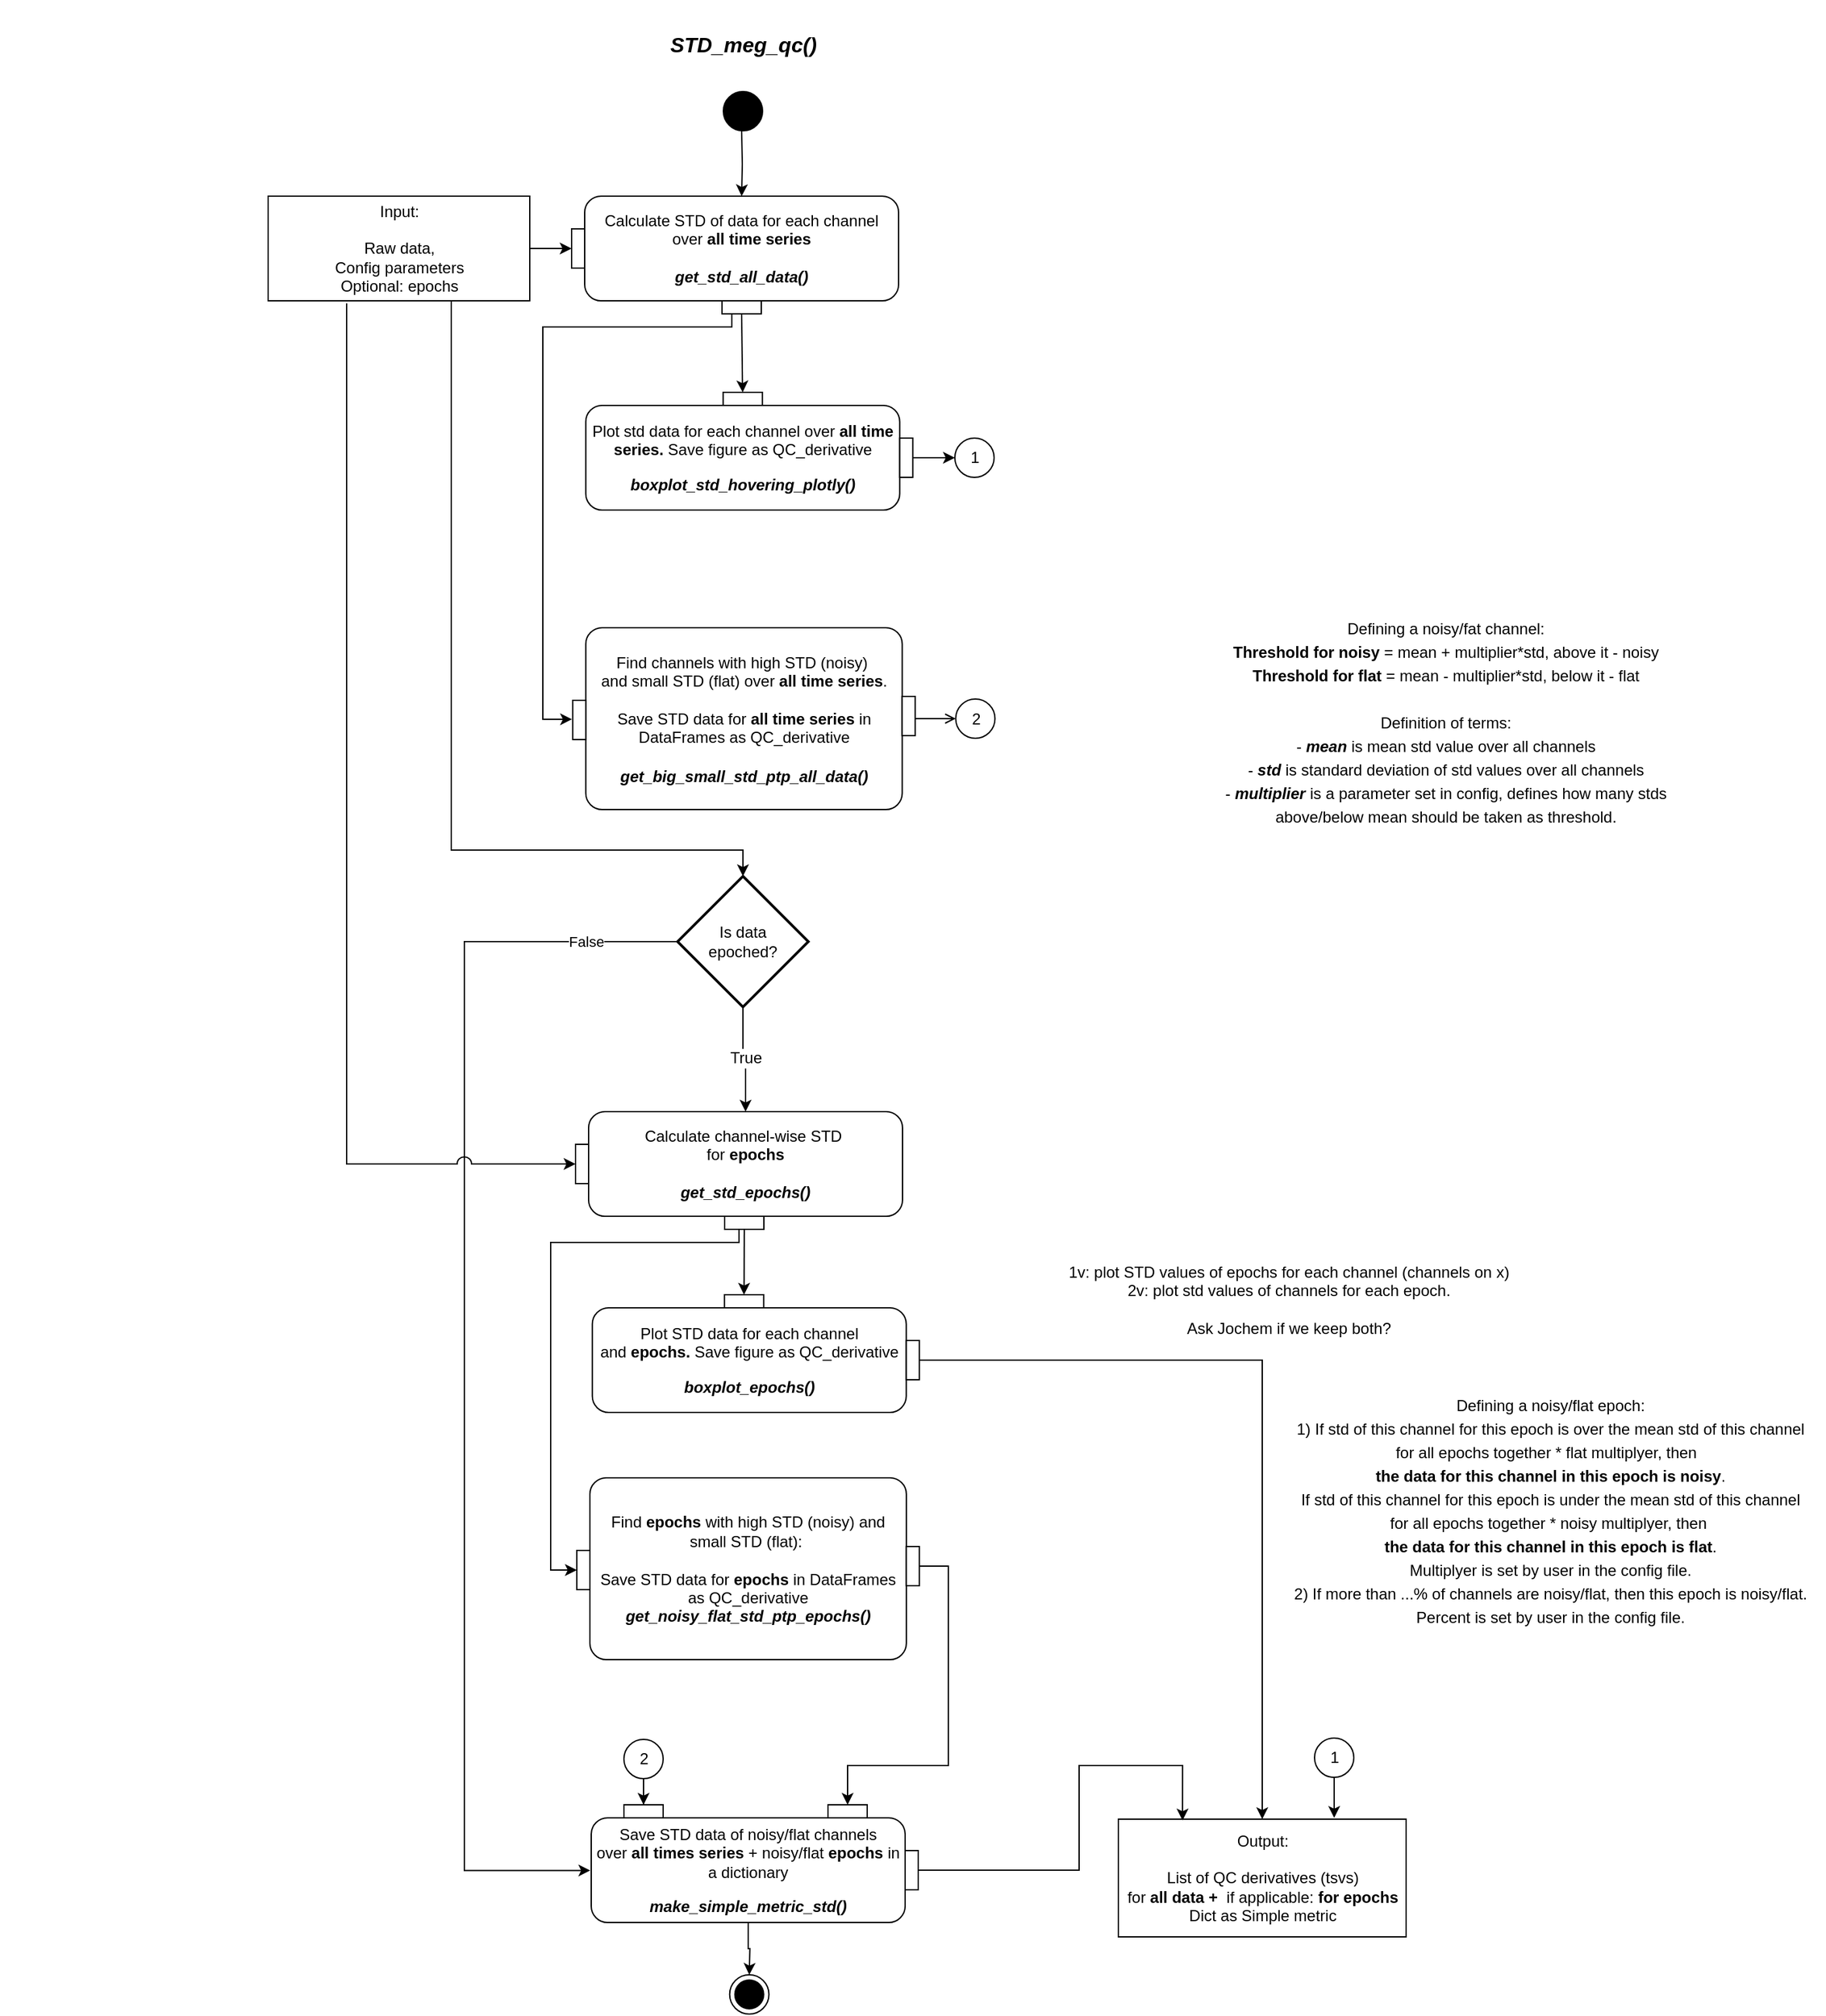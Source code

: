 <mxfile version="24.7.8">
  <diagram name="Page-1" id="929967ad-93f9-6ef4-fab6-5d389245f69c">
    <mxGraphModel dx="1272" dy="1299" grid="1" gridSize="10" guides="1" tooltips="1" connect="1" arrows="1" fold="1" page="0" pageScale="1.5" pageWidth="1169" pageHeight="826" background="none" math="0" shadow="0">
      <root>
        <mxCell id="0" style=";html=1;" />
        <mxCell id="1" style=";html=1;" parent="0" />
        <mxCell id="1672d66443f91eb5-23" value="&lt;font style=&quot;border-color: var(--border-color); font-size: 16px;&quot;&gt;&lt;i style=&quot;&quot;&gt;STD_meg_qc()&lt;/i&gt;&lt;br&gt;&lt;/font&gt;" style="text;strokeColor=none;fillColor=none;html=1;fontSize=28;fontStyle=1;verticalAlign=middle;align=center;fontFamily=Helvetica;" parent="1" vertex="1">
          <mxGeometry x="198" y="-270" width="1010" height="60" as="geometry" />
        </mxCell>
        <mxCell id="_AQNHTN7oGHshsWPynQ7-32" value="&lt;p style=&quot;line-height: 18px;&quot;&gt;&lt;br&gt;&lt;/p&gt;" style="text;html=1;align=center;verticalAlign=middle;resizable=0;points=[];autosize=1;strokeColor=none;fillColor=none;fontSize=18;fontFamily=Helvetica;" parent="1" vertex="1">
          <mxGeometry x="135" y="470" width="20" height="70" as="geometry" />
        </mxCell>
        <mxCell id="aMBQikMxI9hOsdB5_Ojq-27" value="False" style="edgeStyle=orthogonalEdgeStyle;rounded=0;orthogonalLoop=1;jettySize=auto;html=1;strokeColor=default;jumpStyle=arc;entryX=-0.003;entryY=0.503;entryDx=0;entryDy=0;entryPerimeter=0;exitX=0;exitY=0.5;exitDx=0;exitDy=0;exitPerimeter=0;" parent="1" source="7kQUwR05Db2AxijS4nxS-29" target="ryDxuC_csgY444cvxS1o-5" edge="1">
          <mxGeometry x="-0.857" relative="1" as="geometry">
            <mxPoint x="590" y="1260" as="targetPoint" />
            <Array as="points">
              <mxPoint x="490" y="450" />
              <mxPoint x="490" y="1160" />
            </Array>
            <mxPoint x="-1" as="offset" />
          </mxGeometry>
        </mxCell>
        <mxCell id="46vzF8AWeMYmQVMypL44-9" value="" style="edgeStyle=orthogonalEdgeStyle;rounded=0;orthogonalLoop=1;jettySize=auto;html=1;fontSize=12;" parent="1" source="7kQUwR05Db2AxijS4nxS-29" target="aMBQikMxI9hOsdB5_Ojq-44" edge="1">
          <mxGeometry relative="1" as="geometry" />
        </mxCell>
        <mxCell id="46vzF8AWeMYmQVMypL44-10" value="True" style="edgeLabel;html=1;align=center;verticalAlign=middle;resizable=0;points=[];fontSize=12;" parent="46vzF8AWeMYmQVMypL44-9" vertex="1" connectable="0">
          <mxGeometry x="0.008" y="1" relative="1" as="geometry">
            <mxPoint as="offset" />
          </mxGeometry>
        </mxCell>
        <mxCell id="7kQUwR05Db2AxijS4nxS-29" value="Is data&lt;br&gt;epoched?" style="strokeWidth=2;html=1;shape=mxgraph.flowchart.decision;whiteSpace=wrap;fontFamily=Helvetica;" parent="1" vertex="1">
          <mxGeometry x="653" y="400" width="100" height="100" as="geometry" />
        </mxCell>
        <mxCell id="aMBQikMxI9hOsdB5_Ojq-9" value="" style="edgeStyle=orthogonalEdgeStyle;rounded=0;orthogonalLoop=1;jettySize=auto;html=1;" parent="1" target="aMBQikMxI9hOsdB5_Ojq-4" edge="1">
          <mxGeometry relative="1" as="geometry">
            <mxPoint x="702" y="-170" as="sourcePoint" />
          </mxGeometry>
        </mxCell>
        <mxCell id="aMBQikMxI9hOsdB5_Ojq-7" value="" style="edgeStyle=orthogonalEdgeStyle;rounded=0;orthogonalLoop=1;jettySize=auto;html=1;" parent="1" source="aMBQikMxI9hOsdB5_Ojq-2" target="aMBQikMxI9hOsdB5_Ojq-6" edge="1">
          <mxGeometry relative="1" as="geometry" />
        </mxCell>
        <mxCell id="aMBQikMxI9hOsdB5_Ojq-47" style="edgeStyle=orthogonalEdgeStyle;rounded=0;orthogonalLoop=1;jettySize=auto;html=1;entryX=0;entryY=0.5;entryDx=0;entryDy=0;jumpStyle=arc;jumpSize=11;exitX=0.3;exitY=1.025;exitDx=0;exitDy=0;exitPerimeter=0;" parent="1" source="aMBQikMxI9hOsdB5_Ojq-2" target="aMBQikMxI9hOsdB5_Ojq-45" edge="1">
          <mxGeometry relative="1" as="geometry">
            <mxPoint x="480" y="580" as="targetPoint" />
            <Array as="points">
              <mxPoint x="400" y="620" />
            </Array>
          </mxGeometry>
        </mxCell>
        <mxCell id="1AtDzPKfntDqfuypfexZ-1" style="edgeStyle=orthogonalEdgeStyle;rounded=0;orthogonalLoop=1;jettySize=auto;html=1;exitX=0.75;exitY=1;exitDx=0;exitDy=0;entryX=0.5;entryY=0;entryDx=0;entryDy=0;entryPerimeter=0;" parent="1" source="aMBQikMxI9hOsdB5_Ojq-2" target="7kQUwR05Db2AxijS4nxS-29" edge="1">
          <mxGeometry relative="1" as="geometry">
            <mxPoint x="500" y="170" as="targetPoint" />
            <Array as="points">
              <mxPoint x="480" y="-40" />
              <mxPoint x="480" y="380" />
              <mxPoint x="703" y="380" />
            </Array>
          </mxGeometry>
        </mxCell>
        <mxCell id="aMBQikMxI9hOsdB5_Ojq-2" value="Input:&lt;br&gt;&lt;br&gt;Raw data,&lt;br&gt;Config parameters&lt;br&gt;Optional: epochs" style="html=1;" parent="1" vertex="1">
          <mxGeometry x="340" y="-120" width="200" height="80" as="geometry" />
        </mxCell>
        <mxCell id="aMBQikMxI9hOsdB5_Ojq-3" value="" style="group" parent="1" vertex="1" connectable="0">
          <mxGeometry x="572" y="-120" width="250" height="90" as="geometry" />
        </mxCell>
        <mxCell id="aMBQikMxI9hOsdB5_Ojq-4" value="&lt;div style=&quot;border-color: var(--border-color);&quot;&gt;&lt;div style=&quot;border-color: var(--border-color);&quot;&gt;Calculate STD&amp;nbsp;of data for each channel over&amp;nbsp;&lt;b style=&quot;border-color: var(--border-color);&quot;&gt;all time series&lt;/b&gt;&lt;br style=&quot;border-color: var(--border-color);&quot;&gt;&lt;/div&gt;&lt;div style=&quot;border-color: var(--border-color);&quot;&gt;&lt;b style=&quot;border-color: var(--border-color);&quot;&gt;&lt;br style=&quot;border-color: var(--border-color);&quot;&gt;&lt;/b&gt;&lt;/div&gt;&lt;div style=&quot;border-color: var(--border-color);&quot;&gt;&lt;b style=&quot;border-color: var(--border-color);&quot;&gt;&lt;i style=&quot;border-color: var(--border-color);&quot;&gt;get_std_all_data()&lt;/i&gt;&lt;/b&gt;&lt;/div&gt;&lt;/div&gt;" style="html=1;align=center;verticalAlign=middle;rounded=1;absoluteArcSize=1;arcSize=25;dashed=0;fontFamily=Helvetica;fontSize=12;whiteSpace=wrap;container=0;noLabel=0;imageAlign=center;" parent="aMBQikMxI9hOsdB5_Ojq-3" vertex="1">
          <mxGeometry x="10" width="240" height="80" as="geometry" />
        </mxCell>
        <mxCell id="aMBQikMxI9hOsdB5_Ojq-5" value="pinOut 2" style="fontStyle=0;labelPosition=center;verticalLabelPosition=bottom;align=center;verticalAlign=top;spacingLeft=2;fontFamily=Helvetica;fontSize=12;resizable=0;container=0;noLabel=1;" parent="aMBQikMxI9hOsdB5_Ojq-3" vertex="1">
          <mxGeometry x="115" y="80" width="30" height="10" as="geometry" />
        </mxCell>
        <mxCell id="aMBQikMxI9hOsdB5_Ojq-6" value="pinIn 2" style="fontStyle=0;labelPosition=left;verticalLabelPosition=middle;align=right;verticalAlign=middle;spacingLeft=2;fontFamily=Helvetica;fontSize=12;flipH=0;resizable=0;container=0;noLabel=1;" parent="aMBQikMxI9hOsdB5_Ojq-3" vertex="1">
          <mxGeometry y="25" width="10" height="30" as="geometry" />
        </mxCell>
        <mxCell id="aMBQikMxI9hOsdB5_Ojq-21" value="" style="group;flipH=1;" parent="1" vertex="1" connectable="0">
          <mxGeometry x="582.84" y="30" width="250" height="90" as="geometry" />
        </mxCell>
        <mxCell id="aMBQikMxI9hOsdB5_Ojq-22" value="&lt;p style=&quot;border-color: var(--border-color);&quot;&gt;Plot std data for each channel over&amp;nbsp;&lt;b style=&quot;border-color: var(--border-color);&quot;&gt;all time series.&amp;nbsp;&lt;/b&gt;Save figure as QC_derivative&lt;/p&gt;&lt;p style=&quot;border-color: var(--border-color);&quot;&gt;&lt;i style=&quot;border-color: var(--border-color);&quot;&gt;&lt;b style=&quot;border-color: var(--border-color);&quot;&gt;boxplot_std_hovering_plotly()&lt;/b&gt;&lt;/i&gt;&lt;br&gt;&lt;/p&gt;" style="html=1;align=center;verticalAlign=middle;rounded=1;absoluteArcSize=1;arcSize=25;dashed=0;fontFamily=Helvetica;fontSize=12;whiteSpace=wrap;container=0;noLabel=0;imageAlign=center;" parent="aMBQikMxI9hOsdB5_Ojq-21" vertex="1">
          <mxGeometry y="10" width="240" height="80" as="geometry" />
        </mxCell>
        <mxCell id="aMBQikMxI9hOsdB5_Ojq-23" value="pinIn 2" style="fontStyle=0;labelPosition=left;verticalLabelPosition=middle;align=right;verticalAlign=middle;spacingLeft=2;fontFamily=Helvetica;fontSize=12;flipH=0;resizable=0;container=0;noLabel=1;" parent="aMBQikMxI9hOsdB5_Ojq-21" vertex="1">
          <mxGeometry x="240" y="35" width="10" height="30" as="geometry" />
        </mxCell>
        <mxCell id="aMBQikMxI9hOsdB5_Ojq-24" value="pinIn 1" style="fontStyle=0;labelPosition=center;verticalLabelPosition=top;align=center;verticalAlign=bottom;spacingLeft=2;fontFamily=Helvetica;fontSize=12;resizable=0;container=0;noLabel=1;" parent="aMBQikMxI9hOsdB5_Ojq-21" vertex="1">
          <mxGeometry x="105" width="30" height="10" as="geometry" />
        </mxCell>
        <mxCell id="aMBQikMxI9hOsdB5_Ojq-43" value="" style="group;flipV=1;whiteSpace=wrap;" parent="1" vertex="1" connectable="0">
          <mxGeometry x="575" y="580" width="278.84" height="109" as="geometry" />
        </mxCell>
        <mxCell id="aMBQikMxI9hOsdB5_Ojq-44" value="&lt;span style=&quot;border-color: var(--border-color); background-color: initial;&quot;&gt;Calculate&lt;/span&gt;&lt;b style=&quot;border-color: var(--border-color); background-color: initial;&quot;&gt;&amp;nbsp;&lt;/b&gt;&lt;span style=&quot;border-color: var(--border-color); background-color: initial;&quot;&gt;channel-wise&lt;/span&gt;&lt;b style=&quot;border-color: var(--border-color); background-color: initial;&quot;&gt;&amp;nbsp;&lt;/b&gt;&lt;span style=&quot;border-color: var(--border-color); background-color: initial;&quot;&gt;STD&amp;nbsp;&lt;/span&gt;&lt;span style=&quot;border-color: var(--border-color); background-color: initial;&quot;&gt;&lt;span style=&quot;font-weight: 400; border-color: var(--border-color); background-color: initial;&quot;&gt;&lt;br&gt;&lt;/span&gt;&lt;span style=&quot;border-color: var(--border-color); background-color: initial;&quot;&gt;for&lt;/span&gt;&lt;b style=&quot;font-weight: bold; border-color: var(--border-color); background-color: initial;&quot;&gt;&amp;nbsp;epochs&lt;br&gt;&lt;br style=&quot;border-color: var(--border-color);&quot;&gt;&lt;i style=&quot;border-color: var(--border-color);&quot;&gt;get_std_epochs()&lt;/i&gt;&lt;/b&gt;&lt;br&gt;&lt;/span&gt;" style="html=1;align=center;verticalAlign=middle;rounded=1;absoluteArcSize=1;arcSize=25;dashed=0;fontFamily=Helvetica;fontSize=12;whiteSpace=wrap;container=0;noLabel=0;imageAlign=center;" parent="aMBQikMxI9hOsdB5_Ojq-43" vertex="1">
          <mxGeometry x="10" width="240" height="80" as="geometry" />
        </mxCell>
        <mxCell id="aMBQikMxI9hOsdB5_Ojq-45" value="pinIn 2" style="fontStyle=0;labelPosition=left;verticalLabelPosition=middle;align=right;verticalAlign=middle;spacingLeft=2;fontFamily=Helvetica;fontSize=12;flipH=0;resizable=0;container=0;noLabel=1;" parent="aMBQikMxI9hOsdB5_Ojq-43" vertex="1">
          <mxGeometry y="25" width="10" height="30" as="geometry" />
        </mxCell>
        <mxCell id="ryDxuC_csgY444cvxS1o-98" style="edgeStyle=orthogonalEdgeStyle;rounded=0;jumpStyle=arc;jumpSize=11;orthogonalLoop=1;jettySize=auto;html=1;entryX=0;entryY=0.5;entryDx=0;entryDy=0;strokeColor=default;endSize=6;exitX=0.25;exitY=1;exitDx=0;exitDy=0;" parent="aMBQikMxI9hOsdB5_Ojq-43" source="ryDxuC_csgY444cvxS1o-49" target="ryDxuC_csgY444cvxS1o-94" edge="1">
          <mxGeometry relative="1" as="geometry">
            <Array as="points">
              <mxPoint x="125" y="90" />
              <mxPoint x="125" y="100" />
              <mxPoint x="-19" y="100" />
              <mxPoint x="-19" y="351" />
            </Array>
          </mxGeometry>
        </mxCell>
        <mxCell id="ryDxuC_csgY444cvxS1o-49" value="pinIn 1" style="fontStyle=0;labelPosition=center;verticalLabelPosition=top;align=center;verticalAlign=bottom;spacingLeft=2;fontFamily=Helvetica;fontSize=12;resizable=0;container=0;noLabel=1;" parent="aMBQikMxI9hOsdB5_Ojq-43" vertex="1">
          <mxGeometry x="114" y="80" width="30" height="10" as="geometry" />
        </mxCell>
        <mxCell id="ryDxuC_csgY444cvxS1o-91" value="" style="group" parent="aMBQikMxI9hOsdB5_Ojq-43" vertex="1" connectable="0">
          <mxGeometry x="11" y="270" width="251.84" height="159" as="geometry" />
        </mxCell>
        <mxCell id="ryDxuC_csgY444cvxS1o-92" value="&lt;div style=&quot;border-color: var(--border-color);&quot;&gt;&lt;div style=&quot;border-color: var(--border-color);&quot;&gt;&lt;div style=&quot;border-color: var(--border-color);&quot;&gt;&lt;font style=&quot;border-color: var(--border-color);&quot;&gt;Find&amp;nbsp;&lt;b style=&quot;border-color: var(--border-color);&quot;&gt;epochs&lt;/b&gt;&amp;nbsp;with high STD (noisy)&amp;nbsp;and small STD (flat):&amp;nbsp;&lt;br style=&quot;border-color: var(--border-color);&quot;&gt;&lt;br&gt;&lt;/font&gt;&lt;/div&gt;&lt;div style=&quot;border-color: var(--border-color);&quot;&gt;&lt;font style=&quot;border-color: var(--border-color);&quot;&gt;Save STD data for&amp;nbsp;&lt;b style=&quot;border-color: var(--border-color);&quot;&gt;epochs&lt;/b&gt;&amp;nbsp;in DataFrames as QC_derivative&lt;/font&gt;&lt;/div&gt;&lt;div style=&quot;border-color: var(--border-color);&quot;&gt;&lt;font style=&quot;border-color: var(--border-color);&quot;&gt;&lt;b style=&quot;border-color: var(--border-color);&quot;&gt;&lt;i style=&quot;border-color: var(--border-color);&quot;&gt;get_noisy_flat_std_ptp_epochs()&lt;/i&gt;&lt;/b&gt;&lt;/font&gt;&lt;/div&gt;&lt;/div&gt;&lt;/div&gt;" style="html=1;align=center;verticalAlign=middle;rounded=1;absoluteArcSize=1;arcSize=25;dashed=0;fontFamily=Helvetica;fontSize=12;whiteSpace=wrap;container=0;noLabel=0;imageAlign=center;" parent="ryDxuC_csgY444cvxS1o-91" vertex="1">
          <mxGeometry y="10" width="241.92" height="139" as="geometry" />
        </mxCell>
        <mxCell id="ryDxuC_csgY444cvxS1o-93" value="pinOut 1" style="fontStyle=0;labelPosition=right;verticalLabelPosition=middle;align=left;verticalAlign=middle;spacingLeft=2;fontFamily=Helvetica;fontSize=12;resizable=0;container=0;noLabel=1;" parent="ryDxuC_csgY444cvxS1o-91" vertex="1">
          <mxGeometry x="241.84" y="62.5" width="10" height="30" as="geometry" />
        </mxCell>
        <mxCell id="ryDxuC_csgY444cvxS1o-94" value="pinOut 1" style="fontStyle=0;labelPosition=right;verticalLabelPosition=middle;align=left;verticalAlign=middle;spacingLeft=2;fontFamily=Helvetica;fontSize=12;resizable=0;container=0;noLabel=1;" parent="ryDxuC_csgY444cvxS1o-91" vertex="1">
          <mxGeometry x="-10.0" y="65.5" width="10" height="30" as="geometry" />
        </mxCell>
        <mxCell id="aMBQikMxI9hOsdB5_Ojq-82" value="Output:&lt;br&gt;&lt;br&gt;List of QC derivatives (tsvs) &lt;br&gt;for &lt;b&gt;all data +&amp;nbsp; &lt;/b&gt;if applicable:&lt;b&gt; for epochs&lt;/b&gt;&lt;br&gt;Dict as Simple metric" style="html=1;dashed=0;fontFamily=Helvetica;fontSize=12;fontColor=rgb(0, 0, 0);align=center;strokeColor=rgb(0, 0, 0);fillColor=rgb(255, 255, 255);" parent="1" vertex="1">
          <mxGeometry x="990" y="1121" width="220" height="90" as="geometry" />
        </mxCell>
        <mxCell id="ryDxuC_csgY444cvxS1o-4" value="" style="group" parent="1" vertex="1" connectable="0">
          <mxGeometry x="577" y="1110.0" width="260" height="100" as="geometry" />
        </mxCell>
        <mxCell id="ryDxuC_csgY444cvxS1o-5" value="&lt;p style=&quot;border-color: var(--border-color);&quot;&gt;&lt;font style=&quot;border-color: var(--border-color);&quot;&gt;Save STD data of noisy/flat channels over&amp;nbsp;&lt;b style=&quot;border-color: var(--border-color);&quot;&gt;all times series&lt;/b&gt;&amp;nbsp;+&amp;nbsp;&lt;/font&gt;noisy/flat&amp;nbsp;&lt;b style=&quot;border-color: var(--border-color);&quot;&gt;epochs&lt;/b&gt;&amp;nbsp;in a dictionary&lt;br style=&quot;border-color: var(--border-color);&quot;&gt;&lt;/p&gt;&lt;p style=&quot;border-color: var(--border-color);&quot;&gt;&lt;b style=&quot;border-color: var(--border-color);&quot;&gt;&lt;i style=&quot;border-color: var(--border-color);&quot;&gt;make_simple_metric_std()&lt;/i&gt;&lt;/b&gt;&lt;/p&gt;" style="html=1;align=center;verticalAlign=middle;rounded=1;absoluteArcSize=1;arcSize=25;dashed=0;fontFamily=Helvetica;fontSize=12;whiteSpace=wrap;container=0;noLabel=0;imageAlign=center;" parent="ryDxuC_csgY444cvxS1o-4" vertex="1">
          <mxGeometry x="10" y="10" width="240" height="80" as="geometry" />
        </mxCell>
        <mxCell id="ryDxuC_csgY444cvxS1o-7" value="pinOut 1" style="fontStyle=0;labelPosition=right;verticalLabelPosition=middle;align=left;verticalAlign=middle;spacingLeft=2;fontFamily=Helvetica;fontSize=12;resizable=0;container=0;noLabel=1;" parent="ryDxuC_csgY444cvxS1o-4" vertex="1">
          <mxGeometry x="250" y="35" width="10" height="30" as="geometry" />
        </mxCell>
        <mxCell id="ryDxuC_csgY444cvxS1o-9" value="pinIn 1" style="fontStyle=0;labelPosition=center;verticalLabelPosition=top;align=center;verticalAlign=bottom;spacingLeft=2;fontFamily=Helvetica;fontSize=12;resizable=0;container=0;noLabel=1;" parent="ryDxuC_csgY444cvxS1o-4" vertex="1">
          <mxGeometry x="35" width="30" height="10" as="geometry" />
        </mxCell>
        <mxCell id="ryDxuC_csgY444cvxS1o-11" value="pinIn 1" style="fontStyle=0;labelPosition=center;verticalLabelPosition=top;align=center;verticalAlign=bottom;spacingLeft=2;fontFamily=Helvetica;fontSize=12;resizable=0;container=0;noLabel=1;" parent="ryDxuC_csgY444cvxS1o-4" vertex="1">
          <mxGeometry x="191" width="30" height="10" as="geometry" />
        </mxCell>
        <mxCell id="ryDxuC_csgY444cvxS1o-17" value="" style="edgeStyle=orthogonalEdgeStyle;rounded=0;orthogonalLoop=1;jettySize=auto;html=1;" parent="1" source="ryDxuC_csgY444cvxS1o-5" edge="1">
          <mxGeometry relative="1" as="geometry">
            <mxPoint x="707.84" y="1240" as="targetPoint" />
          </mxGeometry>
        </mxCell>
        <mxCell id="ryDxuC_csgY444cvxS1o-45" value="" style="group" parent="1" vertex="1" connectable="0">
          <mxGeometry x="582.84" y="200" width="251.84" height="159" as="geometry" />
        </mxCell>
        <mxCell id="aMBQikMxI9hOsdB5_Ojq-66" value="&lt;div style=&quot;border-color: var(--border-color);&quot;&gt;&lt;div style=&quot;border-color: var(--border-color);&quot;&gt;&lt;font style=&quot;border-color: var(--border-color);&quot;&gt;Find channels with high STD (noisy)&amp;nbsp;&lt;/font&gt;&lt;/div&gt;&lt;div style=&quot;border-color: var(--border-color);&quot;&gt;&lt;font style=&quot;border-color: var(--border-color);&quot;&gt;and small STD (flat) over &lt;b&gt;all time series&lt;/b&gt;.&lt;/font&gt;&lt;/div&gt;&lt;div style=&quot;border-color: var(--border-color);&quot;&gt;&lt;font style=&quot;border-color: var(--border-color);&quot;&gt;&lt;br style=&quot;border-color: var(--border-color);&quot;&gt;&lt;/font&gt;&lt;/div&gt;&lt;div style=&quot;border-color: var(--border-color);&quot;&gt;&lt;font style=&quot;border-color: var(--border-color);&quot;&gt;Save STD data for&amp;nbsp;&lt;b style=&quot;border-color: var(--border-color);&quot;&gt;all time series&lt;/b&gt;&amp;nbsp;in DataFrames as QC_derivative&lt;/font&gt;&lt;/div&gt;&lt;b style=&quot;border-color: var(--border-color);&quot;&gt;&lt;i style=&quot;border-color: var(--border-color);&quot;&gt;&lt;font style=&quot;border-color: var(--border-color);&quot; face=&quot;Courier New&quot;&gt;&lt;br style=&quot;border-color: var(--border-color);&quot;&gt;&lt;/font&gt;get_big_small_std_ptp_all_data()&lt;/i&gt;&lt;/b&gt;&lt;br&gt;&lt;/div&gt;" style="html=1;align=center;verticalAlign=middle;rounded=1;absoluteArcSize=1;arcSize=25;dashed=0;fontFamily=Helvetica;fontSize=12;whiteSpace=wrap;container=0;noLabel=0;imageAlign=center;" parent="ryDxuC_csgY444cvxS1o-45" vertex="1">
          <mxGeometry y="10" width="241.92" height="139" as="geometry" />
        </mxCell>
        <mxCell id="aMBQikMxI9hOsdB5_Ojq-68" value="pinOut 1" style="fontStyle=0;labelPosition=right;verticalLabelPosition=middle;align=left;verticalAlign=middle;spacingLeft=2;fontFamily=Helvetica;fontSize=12;resizable=0;container=0;noLabel=1;" parent="ryDxuC_csgY444cvxS1o-45" vertex="1">
          <mxGeometry x="241.84" y="62.5" width="10" height="30" as="geometry" />
        </mxCell>
        <mxCell id="ryDxuC_csgY444cvxS1o-67" value="pinOut 1" style="fontStyle=0;labelPosition=right;verticalLabelPosition=middle;align=left;verticalAlign=middle;spacingLeft=2;fontFamily=Helvetica;fontSize=12;resizable=0;container=0;noLabel=1;" parent="ryDxuC_csgY444cvxS1o-45" vertex="1">
          <mxGeometry x="-10.0" y="65.5" width="10" height="30" as="geometry" />
        </mxCell>
        <mxCell id="ryDxuC_csgY444cvxS1o-52" value="" style="group" parent="1" vertex="1" connectable="0">
          <mxGeometry x="577.84" y="720" width="260" height="90" as="geometry" />
        </mxCell>
        <mxCell id="ryDxuC_csgY444cvxS1o-53" value="&lt;p style=&quot;border-color: var(--border-color);&quot;&gt;Plot STD data for each channel and&lt;b style=&quot;border-color: var(--border-color);&quot;&gt;&amp;nbsp;epochs.&amp;nbsp;&lt;/b&gt;Save figure as QC_derivative&lt;/p&gt;&lt;p style=&quot;border-color: var(--border-color);&quot;&gt;&lt;b style=&quot;border-color: var(--border-color);&quot;&gt;&lt;i style=&quot;border-color: var(--border-color);&quot;&gt;boxplot_epochs()&lt;/i&gt;&lt;/b&gt;&lt;/p&gt;" style="html=1;align=center;verticalAlign=middle;rounded=1;absoluteArcSize=1;arcSize=25;dashed=0;fontFamily=Helvetica;fontSize=12;whiteSpace=wrap;container=0;noLabel=0;imageAlign=center;" parent="ryDxuC_csgY444cvxS1o-52" vertex="1">
          <mxGeometry x="10" y="10" width="240" height="80" as="geometry" />
        </mxCell>
        <mxCell id="ryDxuC_csgY444cvxS1o-54" value="pinOut 1" style="fontStyle=0;labelPosition=right;verticalLabelPosition=middle;align=left;verticalAlign=middle;spacingLeft=2;fontFamily=Helvetica;fontSize=12;resizable=0;container=0;noLabel=1;" parent="ryDxuC_csgY444cvxS1o-52" vertex="1">
          <mxGeometry x="250" y="35" width="10" height="30" as="geometry" />
        </mxCell>
        <mxCell id="ryDxuC_csgY444cvxS1o-88" value="pinIn 1" style="fontStyle=0;labelPosition=center;verticalLabelPosition=top;align=center;verticalAlign=bottom;spacingLeft=2;fontFamily=Helvetica;fontSize=12;resizable=0;container=0;noLabel=1;" parent="ryDxuC_csgY444cvxS1o-52" vertex="1">
          <mxGeometry x="111" width="30" height="10" as="geometry" />
        </mxCell>
        <mxCell id="ryDxuC_csgY444cvxS1o-62" value="" style="edgeStyle=orthogonalEdgeStyle;rounded=0;jumpStyle=arc;jumpSize=11;orthogonalLoop=1;jettySize=auto;html=1;strokeColor=default;endSize=6;" parent="1" source="aMBQikMxI9hOsdB5_Ojq-5" target="aMBQikMxI9hOsdB5_Ojq-24" edge="1">
          <mxGeometry relative="1" as="geometry" />
        </mxCell>
        <mxCell id="ryDxuC_csgY444cvxS1o-63" style="edgeStyle=orthogonalEdgeStyle;rounded=0;jumpStyle=arc;jumpSize=11;orthogonalLoop=1;jettySize=auto;html=1;strokeColor=default;endSize=6;exitX=0.25;exitY=1;exitDx=0;exitDy=0;entryX=-0.053;entryY=0.483;entryDx=0;entryDy=0;entryPerimeter=0;" parent="1" source="aMBQikMxI9hOsdB5_Ojq-5" target="ryDxuC_csgY444cvxS1o-67" edge="1">
          <mxGeometry relative="1" as="geometry">
            <mxPoint x="570" y="270" as="targetPoint" />
            <Array as="points">
              <mxPoint x="695" y="-20" />
              <mxPoint x="550" y="-20" />
              <mxPoint x="550" y="280" />
            </Array>
          </mxGeometry>
        </mxCell>
        <mxCell id="ryDxuC_csgY444cvxS1o-70" value="2" style="ellipse;html=1;" parent="1" vertex="1">
          <mxGeometry x="865.68" y="264.5" width="30" height="30" as="geometry" />
        </mxCell>
        <mxCell id="ryDxuC_csgY444cvxS1o-71" value="" style="endArrow=open;html=1;rounded=0;align=center;verticalAlign=top;endFill=0;labelBackgroundColor=none;endSize=6;strokeColor=default;jumpStyle=arc;jumpSize=11;" parent="1" target="ryDxuC_csgY444cvxS1o-70" edge="1">
          <mxGeometry relative="1" as="geometry">
            <mxPoint x="834.68" y="279.5" as="sourcePoint" />
          </mxGeometry>
        </mxCell>
        <mxCell id="ryDxuC_csgY444cvxS1o-72" value="1" style="ellipse;html=1;" parent="1" vertex="1">
          <mxGeometry x="865" y="65" width="30" height="30" as="geometry" />
        </mxCell>
        <mxCell id="ryDxuC_csgY444cvxS1o-73" value="" style="edgeStyle=orthogonalEdgeStyle;rounded=0;jumpStyle=arc;jumpSize=11;orthogonalLoop=1;jettySize=auto;html=1;strokeColor=default;endSize=6;" parent="1" source="aMBQikMxI9hOsdB5_Ojq-23" target="ryDxuC_csgY444cvxS1o-72" edge="1">
          <mxGeometry relative="1" as="geometry" />
        </mxCell>
        <mxCell id="ryDxuC_csgY444cvxS1o-103" style="edgeStyle=orthogonalEdgeStyle;rounded=0;jumpStyle=arc;jumpSize=11;orthogonalLoop=1;jettySize=auto;html=1;entryX=0.5;entryY=0;entryDx=0;entryDy=0;strokeColor=default;endSize=6;" parent="1" source="ryDxuC_csgY444cvxS1o-77" target="ryDxuC_csgY444cvxS1o-9" edge="1">
          <mxGeometry relative="1" as="geometry" />
        </mxCell>
        <mxCell id="ryDxuC_csgY444cvxS1o-77" value="2" style="ellipse;html=1;" parent="1" vertex="1">
          <mxGeometry x="612" y="1060" width="30" height="30" as="geometry" />
        </mxCell>
        <mxCell id="ryDxuC_csgY444cvxS1o-97" value="" style="edgeStyle=orthogonalEdgeStyle;rounded=0;jumpStyle=arc;jumpSize=11;orthogonalLoop=1;jettySize=auto;html=1;strokeColor=default;endSize=6;" parent="1" source="ryDxuC_csgY444cvxS1o-49" target="ryDxuC_csgY444cvxS1o-88" edge="1">
          <mxGeometry relative="1" as="geometry" />
        </mxCell>
        <mxCell id="ryDxuC_csgY444cvxS1o-114" style="edgeStyle=orthogonalEdgeStyle;rounded=0;jumpStyle=arc;jumpSize=11;orthogonalLoop=1;jettySize=auto;html=1;strokeColor=default;endSize=6;" parent="1" source="ryDxuC_csgY444cvxS1o-108" edge="1">
          <mxGeometry relative="1" as="geometry">
            <mxPoint x="1155" y="1120" as="targetPoint" />
          </mxGeometry>
        </mxCell>
        <mxCell id="ryDxuC_csgY444cvxS1o-108" value="1" style="ellipse;html=1;" parent="1" vertex="1">
          <mxGeometry x="1140" y="1059" width="30" height="30" as="geometry" />
        </mxCell>
        <mxCell id="1AtDzPKfntDqfuypfexZ-2" style="edgeStyle=orthogonalEdgeStyle;rounded=0;orthogonalLoop=1;jettySize=auto;html=1;entryX=0.5;entryY=0;entryDx=0;entryDy=0;" parent="1" source="ryDxuC_csgY444cvxS1o-93" target="ryDxuC_csgY444cvxS1o-11" edge="1">
          <mxGeometry relative="1" as="geometry">
            <Array as="points">
              <mxPoint x="860" y="928" />
              <mxPoint x="860" y="1080" />
              <mxPoint x="783" y="1080" />
            </Array>
          </mxGeometry>
        </mxCell>
        <mxCell id="1AtDzPKfntDqfuypfexZ-3" style="edgeStyle=orthogonalEdgeStyle;rounded=0;orthogonalLoop=1;jettySize=auto;html=1;entryX=0.223;entryY=0.011;entryDx=0;entryDy=0;entryPerimeter=0;" parent="1" source="ryDxuC_csgY444cvxS1o-7" target="aMBQikMxI9hOsdB5_Ojq-82" edge="1">
          <mxGeometry relative="1" as="geometry">
            <Array as="points">
              <mxPoint x="960" y="1160" />
              <mxPoint x="960" y="1080" />
              <mxPoint x="1039" y="1080" />
            </Array>
          </mxGeometry>
        </mxCell>
        <mxCell id="1AtDzPKfntDqfuypfexZ-4" style="edgeStyle=orthogonalEdgeStyle;rounded=0;orthogonalLoop=1;jettySize=auto;html=1;" parent="1" source="ryDxuC_csgY444cvxS1o-54" target="aMBQikMxI9hOsdB5_Ojq-82" edge="1">
          <mxGeometry relative="1" as="geometry" />
        </mxCell>
        <mxCell id="a6xhGmGbr4ltdyGXMzYR-1" value="&lt;div style=&quot;background-color: rgb(255, 255, 255); font-size: 12px; line-height: 18px;&quot;&gt;&lt;div style=&quot;&quot;&gt;Defining a noisy/fat channel:&lt;/div&gt;&lt;div style=&quot;&quot;&gt;&lt;b&gt;Threshold for noisy&lt;/b&gt; = mean + multiplier*std, above it - noisy&lt;/div&gt;&lt;div style=&quot;border-color: var(--border-color);&quot;&gt;&lt;b style=&quot;border-color: var(--border-color);&quot;&gt;Threshold for flat&lt;/b&gt;&amp;nbsp;= mean - multiplier*std, below it - flat&lt;/div&gt;&lt;div style=&quot;&quot;&gt;&lt;br&gt;&lt;/div&gt;&lt;div style=&quot;&quot;&gt;Definition of terms:&lt;/div&gt;&lt;div style=&quot;&quot;&gt;&lt;span style=&quot;font-weight: normal;&quot;&gt;    - &lt;/span&gt;&lt;b&gt;&lt;i&gt;mean &lt;/i&gt;&lt;/b&gt;is mean std value over all channels&lt;/div&gt;&lt;div style=&quot;&quot;&gt;&lt;span style=&quot;font-weight: normal;&quot;&gt;    -&lt;/span&gt;&lt;b&gt;&lt;i&gt; std&lt;/i&gt;&lt;/b&gt; is standard deviation of std values over all channels&lt;/div&gt;&lt;div style=&quot;&quot;&gt;&lt;span style=&quot;font-weight: normal;&quot;&gt;    - &lt;/span&gt;&lt;b&gt;&lt;i&gt;multiplier&lt;/i&gt;&lt;/b&gt; is a parameter set in config, defines how many stds &lt;br&gt;above/below mean should be taken as threshold.&lt;/div&gt;&lt;div style=&quot;font-weight: normal;&quot;&gt;    &lt;/div&gt;&lt;div style=&quot;&quot;&gt;&lt;b&gt;&lt;br&gt;&lt;/b&gt;&lt;/div&gt;&lt;div style=&quot;&quot;&gt;&lt;br&gt;&lt;/div&gt;&lt;/div&gt;" style="text;html=1;align=center;verticalAlign=middle;resizable=0;points=[];autosize=1;strokeColor=none;fillColor=none;" parent="1" vertex="1">
          <mxGeometry x="1060" y="195" width="360" height="210" as="geometry" />
        </mxCell>
        <mxCell id="a6xhGmGbr4ltdyGXMzYR-2" value="1v: plot STD values of epochs for each channel (channels on x)&lt;br&gt;2v: plot std values of channels for each epoch. &lt;br&gt;&lt;br&gt;Ask Jochem if we keep both?" style="text;html=1;align=center;verticalAlign=middle;resizable=0;points=[];autosize=1;strokeColor=none;fillColor=none;" parent="1" vertex="1">
          <mxGeometry x="940" y="689" width="360" height="70" as="geometry" />
        </mxCell>
        <mxCell id="a6xhGmGbr4ltdyGXMzYR-3" value="&lt;div style=&quot;background-color: rgb(255, 255, 255); font-size: 12px; line-height: 18px;&quot;&gt;&lt;div style=&quot;font-weight: normal;&quot;&gt;&lt;span style=&quot;&quot;&gt;Defining a noisy/flat epoch:&lt;/span&gt;&lt;/div&gt;&lt;div style=&quot;&quot;&gt;&lt;span style=&quot;font-weight: normal;&quot;&gt;1)&amp;nbsp;&lt;/span&gt;If std of this channel for this epoch is over the mean std of this channel&lt;/div&gt;&lt;div style=&quot;font-weight: normal; line-height: 18px;&quot;&gt;&lt;div&gt;&lt;span style=&quot;&quot;&gt;for all epochs together * flat multiplyer, then&amp;nbsp;&lt;/span&gt;&amp;nbsp;&lt;/div&gt;&lt;div&gt;&lt;b style=&quot;border-color: var(--border-color);&quot;&gt;the data for this channel in this epoch is noisy&lt;/b&gt;.&lt;/div&gt;&lt;div&gt;If std of this channel for this epoch is under the mean std of this channel&lt;br style=&quot;border-color: var(--border-color);&quot;&gt;for all epochs together * noisy multiplyer, then&amp;nbsp;&lt;/div&gt;&lt;div&gt;&lt;b style=&quot;border-color: var(--border-color);&quot;&gt;the data for this channel in this epoch is flat&lt;/b&gt;.&lt;br&gt;&lt;/div&gt;&lt;div&gt;&lt;span style=&quot;&quot;&gt;    Multiplyer is set by user in the config file.&lt;/span&gt;&lt;/div&gt;&lt;/div&gt;&lt;div style=&quot;font-weight: normal;&quot;&gt;&lt;span style=&quot;&quot;&gt;2)&amp;nbsp;&lt;/span&gt;If more than ...% of channels are noisy/flat, then this epoch is noisy/flat.&lt;/div&gt;&lt;div style=&quot;font-weight: normal; line-height: 18px;&quot;&gt;&lt;div style=&quot;&quot;&gt;&lt;span style=&quot;&quot;&gt;    Percent is set by user in the config file.&lt;/span&gt;&lt;/div&gt;&lt;/div&gt;&lt;/div&gt;" style="text;html=1;align=center;verticalAlign=middle;resizable=0;points=[];autosize=1;strokeColor=none;fillColor=none;fontColor=#000000;" parent="1" vertex="1">
          <mxGeometry x="1110" y="790" width="420" height="190" as="geometry" />
        </mxCell>
        <mxCell id="Fm8zJy_Zixp_8o91QrfI-1" value="" style="ellipse;fillColor=strokeColor;" parent="1" vertex="1">
          <mxGeometry x="688" y="-200" width="30" height="30" as="geometry" />
        </mxCell>
        <mxCell id="Fm8zJy_Zixp_8o91QrfI-2" value="" style="ellipse;html=1;shape=endState;fillColor=strokeColor;" parent="1" vertex="1">
          <mxGeometry x="692.84" y="1240" width="30" height="30" as="geometry" />
        </mxCell>
      </root>
    </mxGraphModel>
  </diagram>
</mxfile>
